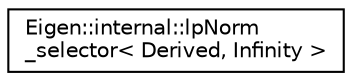 digraph "Graphical Class Hierarchy"
{
  edge [fontname="Helvetica",fontsize="10",labelfontname="Helvetica",labelfontsize="10"];
  node [fontname="Helvetica",fontsize="10",shape=record];
  rankdir="LR";
  Node1 [label="Eigen::internal::lpNorm\l_selector\< Derived, Infinity \>",height=0.2,width=0.4,color="black", fillcolor="white", style="filled",URL="$struct_eigen_1_1internal_1_1lp_norm__selector_3_01_derived_00_01_infinity_01_4.html"];
}
